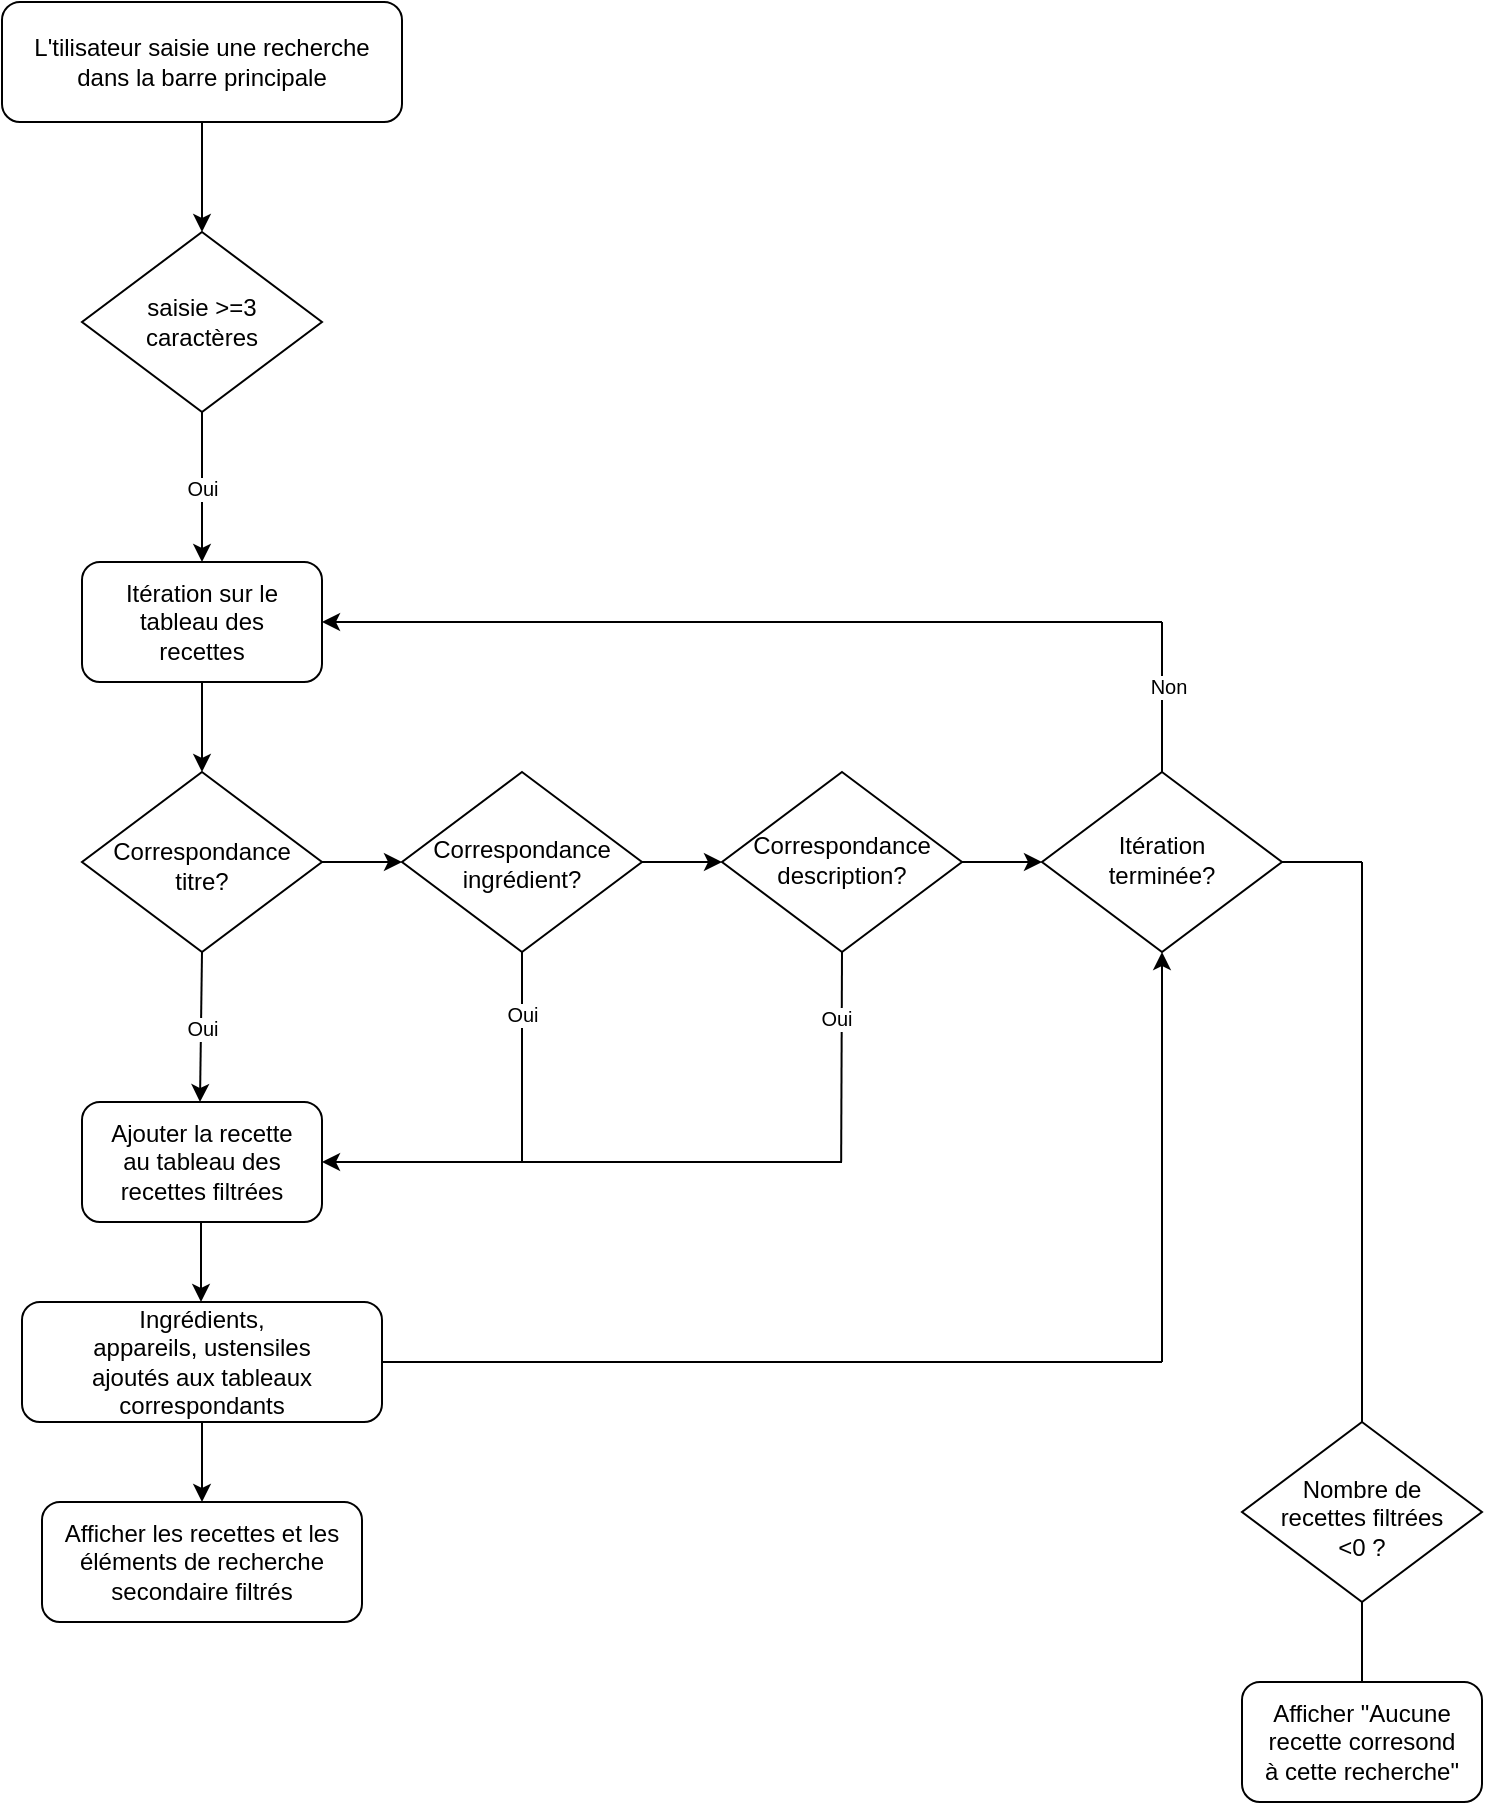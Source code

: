 <mxfile>
    <diagram id="oH2dMvBXxlpAksXgeC_A" name="Page-1">
        <mxGraphModel dx="1142" dy="537" grid="1" gridSize="10" guides="1" tooltips="1" connect="1" arrows="1" fold="1" page="1" pageScale="1" pageWidth="850" pageHeight="1100" math="0" shadow="0">
            <root>
                <mxCell id="0"/>
                <mxCell id="1" parent="0"/>
                <object label="" id="2">
                    <mxCell style="rounded=1;whiteSpace=wrap;html=1;" parent="1" vertex="1">
                        <mxGeometry x="80" y="40" width="200" height="60" as="geometry"/>
                    </mxCell>
                </object>
                <mxCell id="3" value="L'tilisateur saisie une recherche dans la barre principale" style="text;html=1;strokeColor=none;fillColor=none;align=center;verticalAlign=middle;whiteSpace=wrap;rounded=0;" parent="1" vertex="1">
                    <mxGeometry x="95" y="50" width="170" height="40" as="geometry"/>
                </mxCell>
                <mxCell id="6" value="" style="rhombus;whiteSpace=wrap;html=1;" parent="1" vertex="1">
                    <mxGeometry x="120" y="155" width="120" height="90" as="geometry"/>
                </mxCell>
                <mxCell id="7" value="&lt;font style=&quot;font-size: 12px;&quot;&gt;saisie &amp;gt;=3&lt;br&gt;caractères&lt;br&gt;&lt;/font&gt;" style="text;html=1;strokeColor=none;fillColor=none;align=center;verticalAlign=middle;whiteSpace=wrap;rounded=0;strokeWidth=1;" parent="1" vertex="1">
                    <mxGeometry x="150" y="180" width="60" height="40" as="geometry"/>
                </mxCell>
                <mxCell id="14" value="" style="endArrow=classic;html=1;exitX=0.5;exitY=1;exitDx=0;exitDy=0;entryX=0.5;entryY=0;entryDx=0;entryDy=0;" parent="1" source="2" target="6" edge="1">
                    <mxGeometry width="50" height="50" relative="1" as="geometry">
                        <mxPoint x="80" y="150" as="sourcePoint"/>
                        <mxPoint x="180" y="160" as="targetPoint"/>
                    </mxGeometry>
                </mxCell>
                <mxCell id="21" value="" style="endArrow=classic;html=1;fontSize=10;exitX=0.5;exitY=1;exitDx=0;exitDy=0;" parent="1" source="6" edge="1">
                    <mxGeometry relative="1" as="geometry">
                        <mxPoint x="180" y="270" as="sourcePoint"/>
                        <mxPoint x="180" y="320" as="targetPoint"/>
                    </mxGeometry>
                </mxCell>
                <mxCell id="22" value="Oui" style="edgeLabel;resizable=0;html=1;align=center;verticalAlign=middle;strokeWidth=1;fontSize=10;" parent="21" connectable="0" vertex="1">
                    <mxGeometry relative="1" as="geometry"/>
                </mxCell>
                <mxCell id="42" value="" style="rounded=1;whiteSpace=wrap;html=1;strokeWidth=1;fontSize=9;" parent="1" vertex="1">
                    <mxGeometry x="120" y="320" width="120" height="60" as="geometry"/>
                </mxCell>
                <mxCell id="45" style="edgeStyle=none;html=1;fontSize=12;entryX=0.5;entryY=0;entryDx=0;entryDy=0;" parent="1" target="46" edge="1">
                    <mxGeometry relative="1" as="geometry">
                        <mxPoint x="180" y="420" as="targetPoint"/>
                        <mxPoint x="180" y="380" as="sourcePoint"/>
                    </mxGeometry>
                </mxCell>
                <mxCell id="44" value="&lt;font style=&quot;font-size: 12px;&quot;&gt;Itération sur le tableau des recettes&lt;br&gt;&lt;/font&gt;" style="text;html=1;strokeColor=none;fillColor=none;align=center;verticalAlign=middle;whiteSpace=wrap;rounded=0;strokeWidth=1;" parent="1" vertex="1">
                    <mxGeometry x="130" y="330" width="100" height="40" as="geometry"/>
                </mxCell>
                <mxCell id="46" value="" style="rhombus;whiteSpace=wrap;html=1;" parent="1" vertex="1">
                    <mxGeometry x="120" y="425" width="120" height="90" as="geometry"/>
                </mxCell>
                <mxCell id="47" value="&lt;font style=&quot;font-size: 12px;&quot;&gt;Correspondance titre?&lt;br&gt;&lt;/font&gt;" style="text;html=1;strokeColor=none;fillColor=none;align=center;verticalAlign=middle;whiteSpace=wrap;rounded=0;strokeWidth=1;" parent="1" vertex="1">
                    <mxGeometry x="135" y="449" width="90" height="45" as="geometry"/>
                </mxCell>
                <mxCell id="48" value="" style="endArrow=classic;html=1;fontSize=10;exitX=0.5;exitY=1;exitDx=0;exitDy=0;" parent="1" source="46" edge="1">
                    <mxGeometry relative="1" as="geometry">
                        <mxPoint x="179.41" y="512.0" as="sourcePoint"/>
                        <mxPoint x="179" y="590" as="targetPoint"/>
                    </mxGeometry>
                </mxCell>
                <mxCell id="49" value="Oui" style="edgeLabel;resizable=0;html=1;align=center;verticalAlign=middle;strokeWidth=1;fontSize=10;" parent="48" connectable="0" vertex="1">
                    <mxGeometry relative="1" as="geometry"/>
                </mxCell>
                <mxCell id="51" value="" style="rounded=1;whiteSpace=wrap;html=1;strokeWidth=1;fontSize=9;" parent="1" vertex="1">
                    <mxGeometry x="120" y="590" width="120" height="60" as="geometry"/>
                </mxCell>
                <mxCell id="50" value="&lt;font style=&quot;font-size: 12px;&quot;&gt;Ajouter la recette au tableau des recettes filtrées&lt;br&gt;&lt;/font&gt;" style="text;html=1;strokeColor=none;fillColor=none;align=center;verticalAlign=middle;whiteSpace=wrap;rounded=0;strokeWidth=1;" parent="1" vertex="1">
                    <mxGeometry x="130" y="600" width="100" height="40" as="geometry"/>
                </mxCell>
                <mxCell id="52" style="edgeStyle=none;html=1;fontSize=12;" parent="1" edge="1">
                    <mxGeometry relative="1" as="geometry">
                        <mxPoint x="179.5" y="690" as="targetPoint"/>
                        <mxPoint x="179.5" y="650" as="sourcePoint"/>
                    </mxGeometry>
                </mxCell>
                <mxCell id="54" value="" style="rounded=1;whiteSpace=wrap;html=1;strokeWidth=1;fontSize=9;" parent="1" vertex="1">
                    <mxGeometry x="90" y="690" width="180" height="60" as="geometry"/>
                </mxCell>
                <mxCell id="55" value="&lt;font style=&quot;font-size: 12px;&quot;&gt;Ingrédients, appareils, ustensiles ajoutés aux tableaux correspondants&lt;br&gt;&lt;/font&gt;" style="text;html=1;strokeColor=none;fillColor=none;align=center;verticalAlign=middle;whiteSpace=wrap;rounded=0;strokeWidth=1;" parent="1" vertex="1">
                    <mxGeometry x="120" y="700" width="120" height="40" as="geometry"/>
                </mxCell>
                <mxCell id="57" value="" style="endArrow=classic;html=1;fontSize=12;exitX=1;exitY=0.5;exitDx=0;exitDy=0;" parent="1" edge="1">
                    <mxGeometry width="50" height="50" relative="1" as="geometry">
                        <mxPoint x="240.0" y="470" as="sourcePoint"/>
                        <mxPoint x="280" y="470" as="targetPoint"/>
                    </mxGeometry>
                </mxCell>
                <mxCell id="58" value="" style="rhombus;whiteSpace=wrap;html=1;" parent="1" vertex="1">
                    <mxGeometry x="280" y="425" width="120" height="90" as="geometry"/>
                </mxCell>
                <mxCell id="59" value="&lt;font style=&quot;font-size: 12px;&quot;&gt;Correspondance ingrédient?&lt;br&gt;&lt;/font&gt;" style="text;html=1;strokeColor=none;fillColor=none;align=center;verticalAlign=middle;whiteSpace=wrap;rounded=0;strokeWidth=1;" parent="1" vertex="1">
                    <mxGeometry x="295" y="448" width="90" height="45" as="geometry"/>
                </mxCell>
                <mxCell id="60" value="" style="endArrow=classic;html=1;fontSize=12;exitX=1;exitY=0.5;exitDx=0;exitDy=0;" parent="1" edge="1">
                    <mxGeometry width="50" height="50" relative="1" as="geometry">
                        <mxPoint x="400" y="470" as="sourcePoint"/>
                        <mxPoint x="440" y="470" as="targetPoint"/>
                    </mxGeometry>
                </mxCell>
                <mxCell id="61" value="" style="rhombus;whiteSpace=wrap;html=1;" parent="1" vertex="1">
                    <mxGeometry x="440" y="425" width="120" height="90" as="geometry"/>
                </mxCell>
                <mxCell id="62" value="&lt;font style=&quot;font-size: 12px;&quot;&gt;Correspondance description?&lt;br&gt;&lt;/font&gt;" style="text;html=1;strokeColor=none;fillColor=none;align=center;verticalAlign=middle;whiteSpace=wrap;rounded=0;strokeWidth=1;" parent="1" vertex="1">
                    <mxGeometry x="455" y="446" width="90" height="45" as="geometry"/>
                </mxCell>
                <mxCell id="63" value="" style="endArrow=classic;html=1;fontSize=12;exitX=1;exitY=0.5;exitDx=0;exitDy=0;" parent="1" edge="1">
                    <mxGeometry width="50" height="50" relative="1" as="geometry">
                        <mxPoint x="560" y="470" as="sourcePoint"/>
                        <mxPoint x="600" y="470" as="targetPoint"/>
                    </mxGeometry>
                </mxCell>
                <mxCell id="68" value="" style="rhombus;whiteSpace=wrap;html=1;" parent="1" vertex="1">
                    <mxGeometry x="600" y="425" width="120" height="90" as="geometry"/>
                </mxCell>
                <mxCell id="69" value="&lt;font style=&quot;font-size: 12px;&quot;&gt;Itération terminée?&lt;br&gt;&lt;/font&gt;" style="text;html=1;strokeColor=none;fillColor=none;align=center;verticalAlign=middle;whiteSpace=wrap;rounded=0;strokeWidth=1;" parent="1" vertex="1">
                    <mxGeometry x="615" y="446" width="90" height="45" as="geometry"/>
                </mxCell>
                <mxCell id="72" value="" style="endArrow=classic;html=1;fontSize=12;entryX=1;entryY=0.5;entryDx=0;entryDy=0;" parent="1" target="51" edge="1">
                    <mxGeometry width="50" height="50" relative="1" as="geometry">
                        <mxPoint x="500" y="620" as="sourcePoint"/>
                        <mxPoint x="350" y="510" as="targetPoint"/>
                    </mxGeometry>
                </mxCell>
                <mxCell id="73" value="" style="endArrow=none;html=1;fontSize=12;entryX=0.5;entryY=1;entryDx=0;entryDy=0;" parent="1" target="58" edge="1">
                    <mxGeometry width="50" height="50" relative="1" as="geometry">
                        <mxPoint x="340" y="620" as="sourcePoint"/>
                        <mxPoint x="360" y="510" as="targetPoint"/>
                    </mxGeometry>
                </mxCell>
                <mxCell id="74" value="" style="endArrow=none;html=1;fontSize=12;entryX=0.5;entryY=1;entryDx=0;entryDy=0;" parent="1" target="61" edge="1">
                    <mxGeometry width="50" height="50" relative="1" as="geometry">
                        <mxPoint x="499.58" y="620.0" as="sourcePoint"/>
                        <mxPoint x="500" y="520" as="targetPoint"/>
                    </mxGeometry>
                </mxCell>
                <mxCell id="75" value="" style="endArrow=classic;html=1;fontSize=12;entryX=0.5;entryY=1;entryDx=0;entryDy=0;" parent="1" target="68" edge="1">
                    <mxGeometry width="50" height="50" relative="1" as="geometry">
                        <mxPoint x="660" y="720" as="sourcePoint"/>
                        <mxPoint x="410" y="719.29" as="targetPoint"/>
                    </mxGeometry>
                </mxCell>
                <mxCell id="76" value="" style="endArrow=none;html=1;fontSize=12;exitX=1;exitY=0.5;exitDx=0;exitDy=0;" parent="1" source="54" edge="1">
                    <mxGeometry width="50" height="50" relative="1" as="geometry">
                        <mxPoint x="250" y="720" as="sourcePoint"/>
                        <mxPoint x="660" y="720" as="targetPoint"/>
                    </mxGeometry>
                </mxCell>
                <mxCell id="77" value="" style="rhombus;whiteSpace=wrap;html=1;" parent="1" vertex="1">
                    <mxGeometry x="700" y="750" width="120" height="90" as="geometry"/>
                </mxCell>
                <mxCell id="78" value="&lt;font style=&quot;font-size: 12px;&quot;&gt;Nombre de recettes filtrées &amp;lt;0 ?&lt;br&gt;&lt;/font&gt;" style="text;html=1;strokeColor=none;fillColor=none;align=center;verticalAlign=middle;whiteSpace=wrap;rounded=0;strokeWidth=1;" parent="1" vertex="1">
                    <mxGeometry x="715" y="775" width="90" height="45" as="geometry"/>
                </mxCell>
                <mxCell id="81" value="" style="endArrow=none;html=1;fontSize=12;exitX=0.5;exitY=0;exitDx=0;exitDy=0;" parent="1" source="77" edge="1">
                    <mxGeometry width="50" height="50" relative="1" as="geometry">
                        <mxPoint x="760" y="740" as="sourcePoint"/>
                        <mxPoint x="760" y="470" as="targetPoint"/>
                        <Array as="points"/>
                    </mxGeometry>
                </mxCell>
                <mxCell id="83" value="" style="endArrow=none;html=1;fontSize=12;entryX=0.5;entryY=1;entryDx=0;entryDy=0;" parent="1" target="77" edge="1">
                    <mxGeometry width="50" height="50" relative="1" as="geometry">
                        <mxPoint x="760" y="880" as="sourcePoint"/>
                        <mxPoint x="800" y="820" as="targetPoint"/>
                    </mxGeometry>
                </mxCell>
                <mxCell id="84" value="" style="rounded=1;whiteSpace=wrap;html=1;strokeWidth=1;fontSize=9;" parent="1" vertex="1">
                    <mxGeometry x="700" y="880" width="120" height="60" as="geometry"/>
                </mxCell>
                <mxCell id="85" value="&lt;font style=&quot;font-size: 12px;&quot;&gt;Afficher &quot;Aucune recette corresond à cette recherche&quot;&lt;br&gt;&lt;/font&gt;" style="text;html=1;strokeColor=none;fillColor=none;align=center;verticalAlign=middle;whiteSpace=wrap;rounded=0;strokeWidth=1;" parent="1" vertex="1">
                    <mxGeometry x="710" y="890" width="100" height="40" as="geometry"/>
                </mxCell>
                <mxCell id="86" value="" style="rounded=1;whiteSpace=wrap;html=1;strokeWidth=1;fontSize=9;" parent="1" vertex="1">
                    <mxGeometry x="100" y="790" width="160" height="60" as="geometry"/>
                </mxCell>
                <mxCell id="87" value="&lt;font style=&quot;font-size: 12px;&quot;&gt;Afficher les recettes et les éléments de recherche secondaire filtrés&lt;br&gt;&lt;/font&gt;" style="text;html=1;strokeColor=none;fillColor=none;align=center;verticalAlign=middle;whiteSpace=wrap;rounded=0;strokeWidth=1;" parent="1" vertex="1">
                    <mxGeometry x="105" y="800" width="150" height="40" as="geometry"/>
                </mxCell>
                <mxCell id="88" value="" style="endArrow=classic;html=1;fontSize=12;entryX=0.5;entryY=0;entryDx=0;entryDy=0;exitX=0.5;exitY=1;exitDx=0;exitDy=0;" parent="1" source="54" target="86" edge="1">
                    <mxGeometry width="50" height="50" relative="1" as="geometry">
                        <mxPoint x="620" y="830" as="sourcePoint"/>
                        <mxPoint x="670" y="780" as="targetPoint"/>
                    </mxGeometry>
                </mxCell>
                <mxCell id="92" value="Oui" style="edgeLabel;resizable=0;html=1;align=center;verticalAlign=middle;strokeWidth=1;fontSize=10;" parent="1" connectable="0" vertex="1">
                    <mxGeometry x="310.0" y="549.997" as="geometry">
                        <mxPoint x="30" y="-4" as="offset"/>
                    </mxGeometry>
                </mxCell>
                <mxCell id="93" value="Oui" style="edgeLabel;resizable=0;html=1;align=center;verticalAlign=middle;strokeWidth=1;fontSize=10;" parent="1" connectable="0" vertex="1">
                    <mxGeometry x="310.0" y="569.997" as="geometry">
                        <mxPoint x="187" y="-22" as="offset"/>
                    </mxGeometry>
                </mxCell>
                <mxCell id="95" value="" style="endArrow=none;html=1;fontSize=12;entryX=0.5;entryY=0;entryDx=0;entryDy=0;" parent="1" target="68" edge="1">
                    <mxGeometry width="50" height="50" relative="1" as="geometry">
                        <mxPoint x="660" y="350" as="sourcePoint"/>
                        <mxPoint x="510" y="360" as="targetPoint"/>
                    </mxGeometry>
                </mxCell>
                <mxCell id="96" value="" style="endArrow=classic;html=1;fontSize=12;entryX=1;entryY=0.5;entryDx=0;entryDy=0;" parent="1" target="42" edge="1">
                    <mxGeometry width="50" height="50" relative="1" as="geometry">
                        <mxPoint x="660" y="350" as="sourcePoint"/>
                        <mxPoint x="510" y="360" as="targetPoint"/>
                    </mxGeometry>
                </mxCell>
                <mxCell id="97" value="Non" style="edgeLabel;resizable=0;html=1;align=center;verticalAlign=middle;strokeWidth=1;fontSize=10;" parent="1" connectable="0" vertex="1">
                    <mxGeometry x="190.0" y="569.997" as="geometry">
                        <mxPoint x="473" y="-188" as="offset"/>
                    </mxGeometry>
                </mxCell>
                <mxCell id="98" value="" style="endArrow=none;html=1;fontSize=12;exitX=1;exitY=0.5;exitDx=0;exitDy=0;" parent="1" source="68" edge="1">
                    <mxGeometry width="50" height="50" relative="1" as="geometry">
                        <mxPoint x="680" y="500" as="sourcePoint"/>
                        <mxPoint x="760" y="470" as="targetPoint"/>
                    </mxGeometry>
                </mxCell>
            </root>
        </mxGraphModel>
    </diagram>
</mxfile>